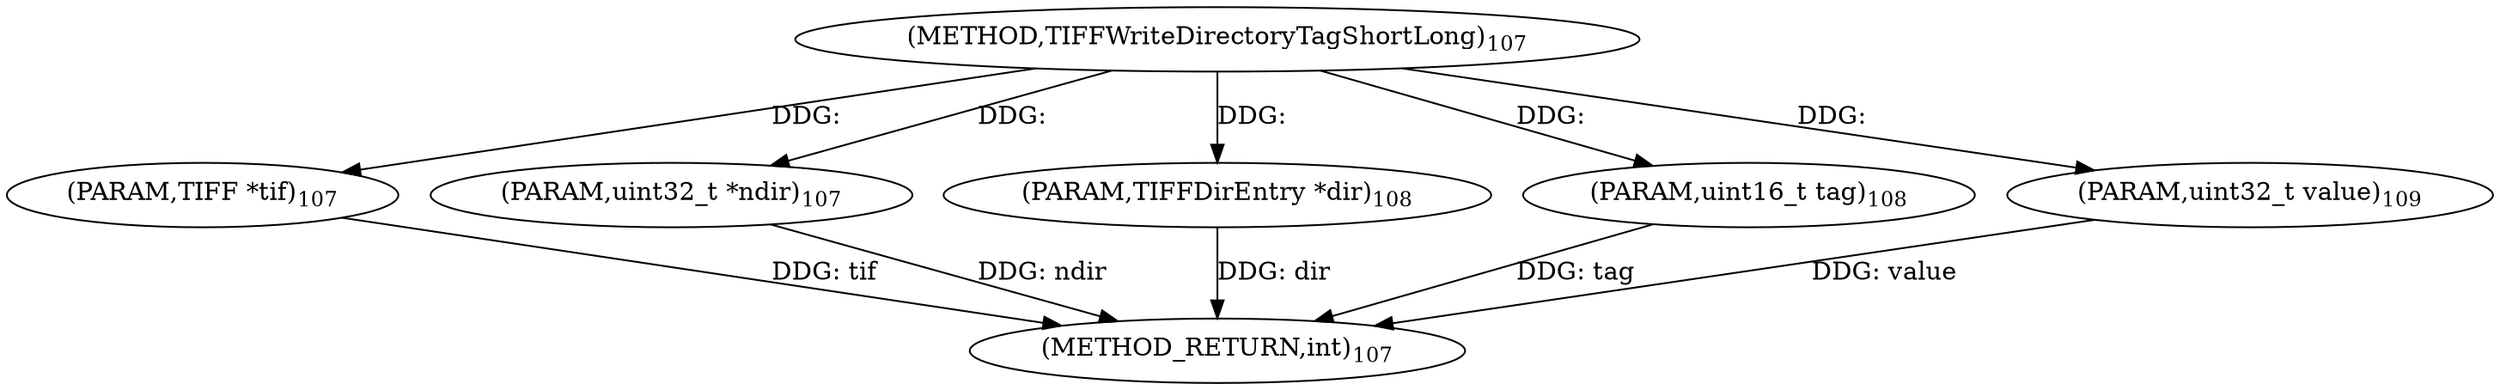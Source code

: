 digraph "TIFFWriteDirectoryTagShortLong" {  
"64113" [label = <(METHOD,TIFFWriteDirectoryTagShortLong)<SUB>107</SUB>> ]
"64119" [label = <(METHOD_RETURN,int)<SUB>107</SUB>> ]
"64114" [label = <(PARAM,TIFF *tif)<SUB>107</SUB>> ]
"64115" [label = <(PARAM,uint32_t *ndir)<SUB>107</SUB>> ]
"64116" [label = <(PARAM,TIFFDirEntry *dir)<SUB>108</SUB>> ]
"64117" [label = <(PARAM,uint16_t tag)<SUB>108</SUB>> ]
"64118" [label = <(PARAM,uint32_t value)<SUB>109</SUB>> ]
  "64114" -> "64119"  [ label = "DDG: tif"] 
  "64115" -> "64119"  [ label = "DDG: ndir"] 
  "64116" -> "64119"  [ label = "DDG: dir"] 
  "64117" -> "64119"  [ label = "DDG: tag"] 
  "64118" -> "64119"  [ label = "DDG: value"] 
  "64113" -> "64114"  [ label = "DDG: "] 
  "64113" -> "64115"  [ label = "DDG: "] 
  "64113" -> "64116"  [ label = "DDG: "] 
  "64113" -> "64117"  [ label = "DDG: "] 
  "64113" -> "64118"  [ label = "DDG: "] 
}
